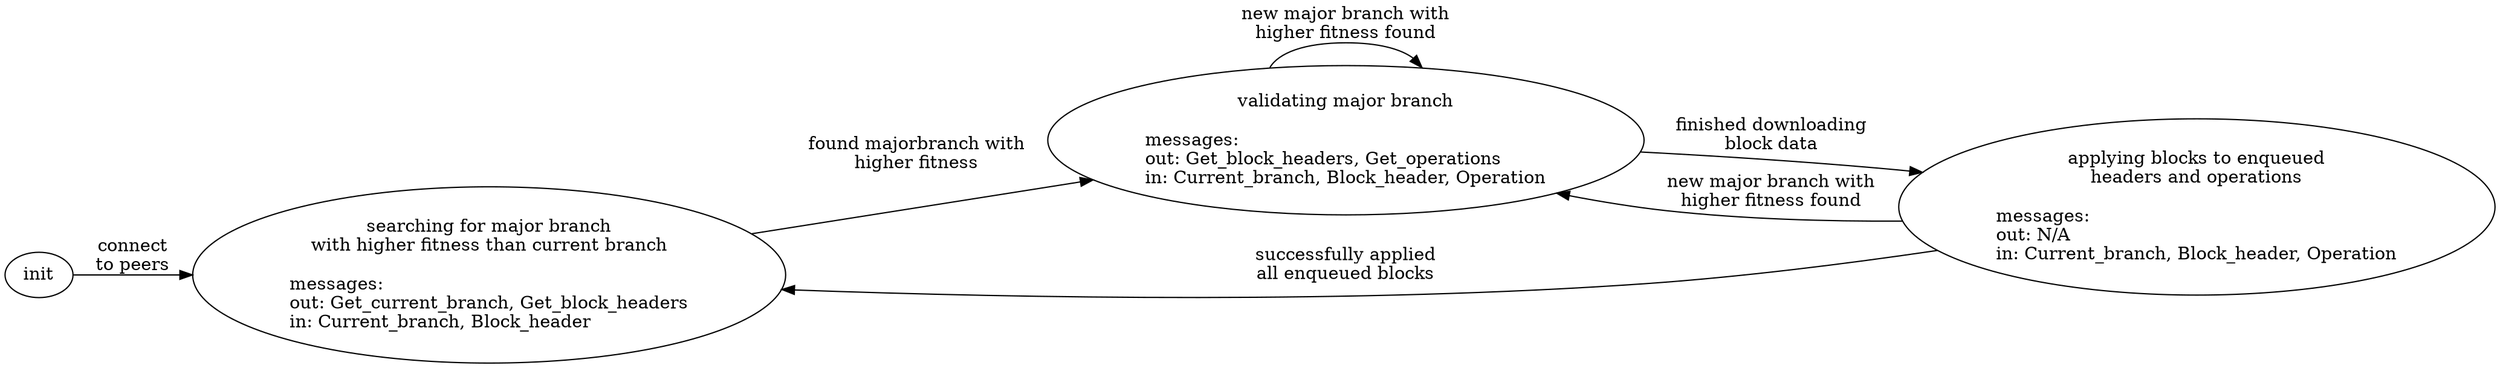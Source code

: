 digraph phase_diagram {

    rankdir=LR;

    // states
    init;
    search [href="./node_files/searching_for_major_branch.html", label="searching for major branch\nwith higher fitness than current branch\n\nmessages:\lout: Get_current_branch, Get_block_headers\lin: Current_branch, Block_header\l"];
    major  [href="./node_files/validating_major_brnch.html", label="validating major branch\n\nmessages:\lout: Get_block_headers, Get_operations\lin: Current_branch, Block_header, Operation\l"];
    apply  [href="./node_files/applying_blocks.html", label="applying blocks to enqueued\nheaders and operations\n\nmessages:\lout: N/A\lin: Current_branch, Block_header, Operation\l"];

    // transitions
    init   -> search [href="./edge_files/connect_to_peers.html", label="connect\nto peers"];
    search -> major  [href="./edge_files/found_major_branch.html", label="found major\branch with\nhigher fitness\n "];
    major  -> major  [href="./edge_files/new_major_branch.html", label="new major branch with\nhigher fitness found"];
    major  -> apply  [href="./edge_files/enqueue.html", label="finished downloading\nblock data"];
    apply  -> search [href="./edge_files/applied_blocks.html", label="\nsuccessfully applied\nall enqueued blocks"];
    apply  -> major  [href="./edge_files/new_major_branch.html", label="new major branch with\nhigher fitness found"];
}